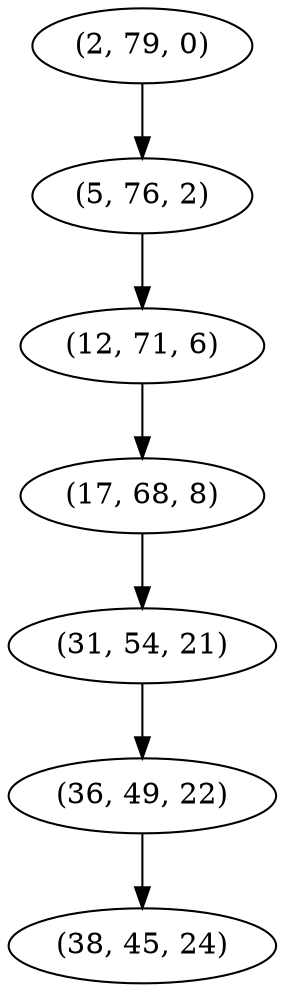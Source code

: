 digraph tree {
    "(2, 79, 0)";
    "(5, 76, 2)";
    "(12, 71, 6)";
    "(17, 68, 8)";
    "(31, 54, 21)";
    "(36, 49, 22)";
    "(38, 45, 24)";
    "(2, 79, 0)" -> "(5, 76, 2)";
    "(5, 76, 2)" -> "(12, 71, 6)";
    "(12, 71, 6)" -> "(17, 68, 8)";
    "(17, 68, 8)" -> "(31, 54, 21)";
    "(31, 54, 21)" -> "(36, 49, 22)";
    "(36, 49, 22)" -> "(38, 45, 24)";
}
